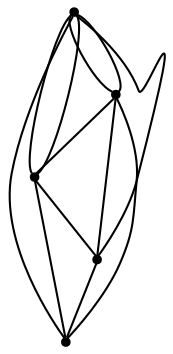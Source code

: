 graph {
  node [shape=point,comment="{\"directed\":false,\"doi\":\"10.4230/LIPIcs.GD.2024.7\",\"figure\":\"7 (2)\"}"]

  v0 [pos="1666.3130485234187,2083.345327597888"]
  v1 [pos="1493.0445008495844,2209.199724508439"]
  v2 [pos="1319.78015049879,2083.345327597888"]
  v3 [pos="1600.1282597271074,1879.7047028584275"]
  v4 [pos="1385.9650664867086,1879.7047028584275"]

  v2 -- v3 [id="-2",pos="1319.78015049879,2083.345327597888 1600.1282597271074,1879.7047028584275 1600.1282597271074,1879.7047028584275 1600.1282597271074,1879.7047028584275"]
  v2 -- v4 [id="-5",pos="1319.78015049879,2083.345327597888 1385.9650664867086,1879.7047028584275 1385.9650664867086,1879.7047028584275 1385.9650664867086,1879.7047028584275"]
  v4 -- v0 [id="-7",pos="1385.9650664867086,1879.7047028584275 1666.3130485234187,2083.345327597888 1666.3130485234187,2083.345327597888 1666.3130485234187,2083.345327597888"]
  v4 -- v3 [id="-10",pos="1385.9650664867086,1879.7047028584275 1600.1282597271074,1879.7047028584275 1600.1282597271074,1879.7047028584275 1600.1282597271074,1879.7047028584275"]
  v1 -- v4 [id="-11",pos="1493.0445008495844,2209.199724508439 1385.9650664867086,1879.7047028584275 1385.9650664867086,1879.7047028584275 1385.9650664867086,1879.7047028584275"]
  v2 -- v0 [id="-13",pos="1319.78015049879,2083.345327597888 1493.048729970526,2118.129739067443 1493.048729970526,2118.129739067443 1493.048729970526,2118.129739067443 1666.3130485234187,2083.345327597888 1666.3130485234187,2083.345327597888 1666.3130485234187,2083.345327597888"]
  v1 -- v2 [id="-15",pos="1493.0445008495844,2209.199724508439 1319.78015049879,2083.345327597888 1319.78015049879,2083.345327597888 1319.78015049879,2083.345327597888"]
  v1 -- v0 [id="-16",pos="1493.0445008495844,2209.199724508439 1533.9475728601305,2083.345327597888 1533.9475728601305,2083.345327597888 1533.9475728601305,2083.345327597888 1666.3130485234187,2083.345327597888 1666.3130485234187,2083.345327597888 1666.3130485234187,2083.345327597888"]
  v3 -- v1 [id="-21",pos="1600.1282597271074,1879.7047028584275 1493.0445008495844,2209.199724508439 1493.0445008495844,2209.199724508439 1493.0445008495844,2209.199724508439"]
  v3 -- v0 [id="-22",pos="1600.1282597271074,1879.7047028584275 1666.3130485234187,2083.345327597888 1666.3130485234187,2083.345327597888 1666.3130485234187,2083.345327597888"]
  v0 -- v2 [id="-27",pos="1666.3130485234187,2083.345327597888 1319.78015049879,2083.345327597888 1319.78015049879,2083.345327597888 1319.78015049879,2083.345327597888"]
  v0 -- v1 [id="-28",pos="1666.3130485234187,2083.345327597888 1493.0445008495844,2209.199724508439 1493.0445008495844,2209.199724508439 1493.0445008495844,2209.199724508439"]
}
